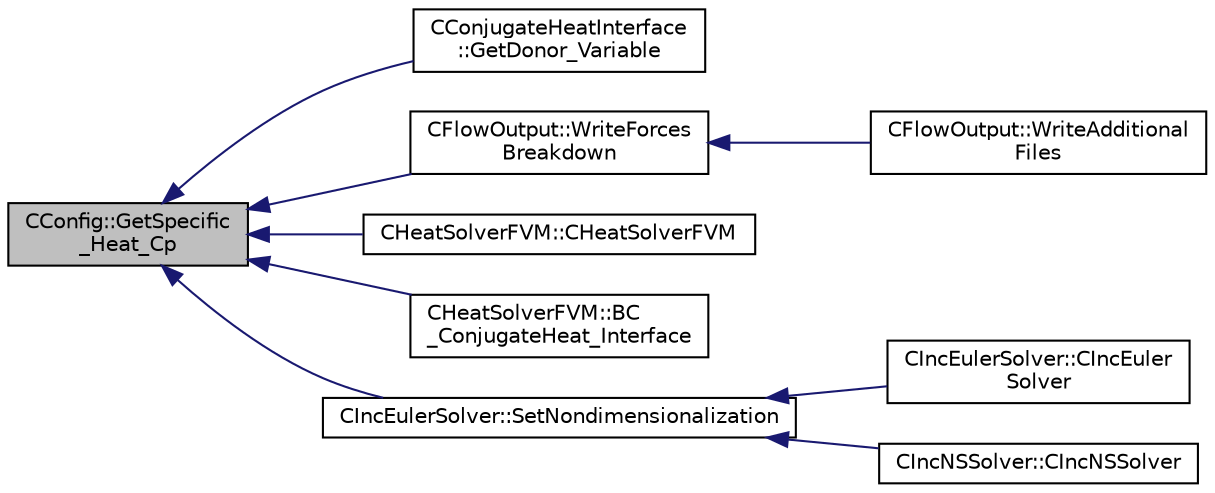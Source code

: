 digraph "CConfig::GetSpecific_Heat_Cp"
{
  edge [fontname="Helvetica",fontsize="10",labelfontname="Helvetica",labelfontsize="10"];
  node [fontname="Helvetica",fontsize="10",shape=record];
  rankdir="LR";
  Node11640 [label="CConfig::GetSpecific\l_Heat_Cp",height=0.2,width=0.4,color="black", fillcolor="grey75", style="filled", fontcolor="black"];
  Node11640 -> Node11641 [dir="back",color="midnightblue",fontsize="10",style="solid",fontname="Helvetica"];
  Node11641 [label="CConjugateHeatInterface\l::GetDonor_Variable",height=0.2,width=0.4,color="black", fillcolor="white", style="filled",URL="$class_c_conjugate_heat_interface.html#a202dd62e4a06b68c52ffa585d6c28149",tooltip="Retrieve the variable that will be sent from donor mesh to target mesh. "];
  Node11640 -> Node11642 [dir="back",color="midnightblue",fontsize="10",style="solid",fontname="Helvetica"];
  Node11642 [label="CFlowOutput::WriteForces\lBreakdown",height=0.2,width=0.4,color="black", fillcolor="white", style="filled",URL="$class_c_flow_output.html#afacedef2006aa6fcf8c9a312b5f4430c",tooltip="Write the forces breakdown file. "];
  Node11642 -> Node11643 [dir="back",color="midnightblue",fontsize="10",style="solid",fontname="Helvetica"];
  Node11643 [label="CFlowOutput::WriteAdditional\lFiles",height=0.2,width=0.4,color="black", fillcolor="white", style="filled",URL="$class_c_flow_output.html#aaac3fb7b2575967b157c306065ab1ea8",tooltip="Write any additional files defined for the current solver. "];
  Node11640 -> Node11644 [dir="back",color="midnightblue",fontsize="10",style="solid",fontname="Helvetica"];
  Node11644 [label="CHeatSolverFVM::CHeatSolverFVM",height=0.2,width=0.4,color="black", fillcolor="white", style="filled",URL="$class_c_heat_solver_f_v_m.html#a42af03c3f465c905fbc3ecbee398f5be",tooltip="Constructor of the class. "];
  Node11640 -> Node11645 [dir="back",color="midnightblue",fontsize="10",style="solid",fontname="Helvetica"];
  Node11645 [label="CHeatSolverFVM::BC\l_ConjugateHeat_Interface",height=0.2,width=0.4,color="black", fillcolor="white", style="filled",URL="$class_c_heat_solver_f_v_m.html#ab4ec9e8b3220ab50392d3387bc12d894",tooltip="Impose the (received) conjugate heat variables. "];
  Node11640 -> Node11646 [dir="back",color="midnightblue",fontsize="10",style="solid",fontname="Helvetica"];
  Node11646 [label="CIncEulerSolver::SetNondimensionalization",height=0.2,width=0.4,color="black", fillcolor="white", style="filled",URL="$class_c_inc_euler_solver.html#a2cffaa24417cb3803d36d38b3874d6d0",tooltip="Set the solver nondimensionalization. "];
  Node11646 -> Node11647 [dir="back",color="midnightblue",fontsize="10",style="solid",fontname="Helvetica"];
  Node11647 [label="CIncEulerSolver::CIncEuler\lSolver",height=0.2,width=0.4,color="black", fillcolor="white", style="filled",URL="$class_c_inc_euler_solver.html#a91f644b8f9a00215bac5bcd31dfc06d8"];
  Node11646 -> Node11648 [dir="back",color="midnightblue",fontsize="10",style="solid",fontname="Helvetica"];
  Node11648 [label="CIncNSSolver::CIncNSSolver",height=0.2,width=0.4,color="black", fillcolor="white", style="filled",URL="$class_c_inc_n_s_solver.html#a82152ac7e91fb1c5c073d98a1f08e2aa"];
}
